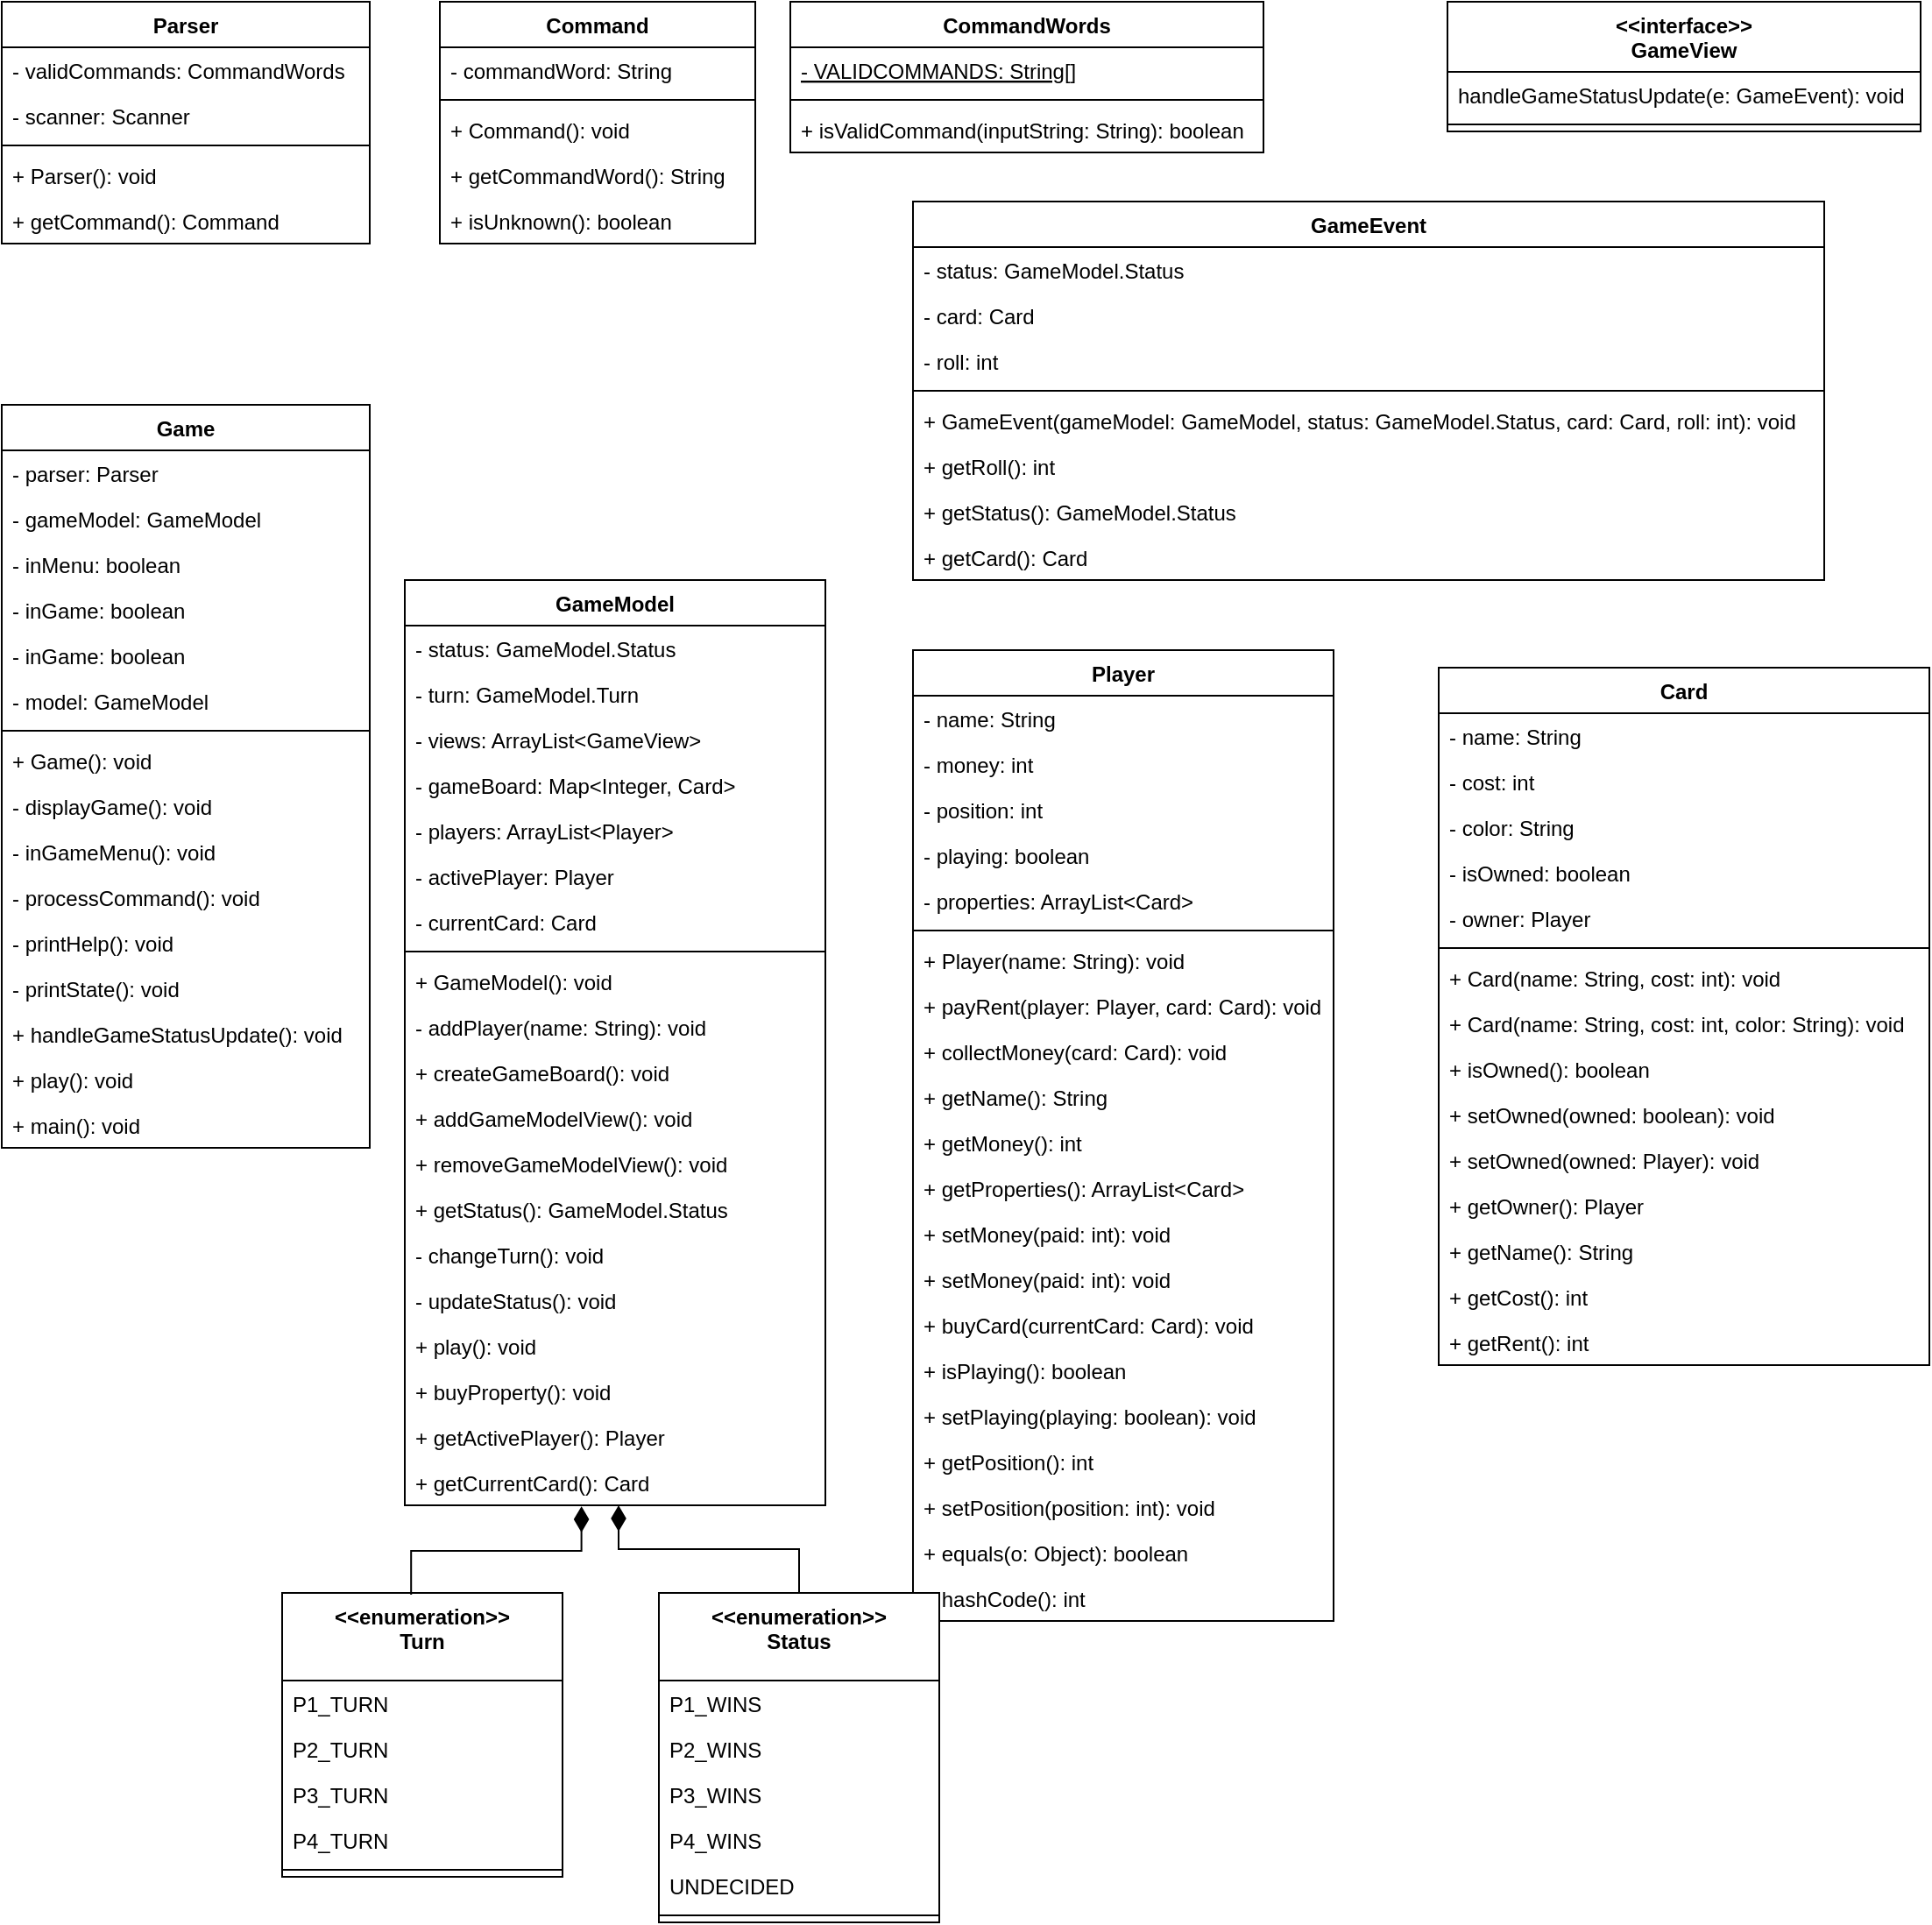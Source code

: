 <mxfile version="15.5.9" type="device"><diagram id="En4SLBmywzHN_7WKzqyG" name="Page-1"><mxGraphModel dx="1447" dy="733" grid="1" gridSize="10" guides="1" tooltips="1" connect="1" arrows="1" fold="1" page="1" pageScale="1" pageWidth="850" pageHeight="1100" math="0" shadow="0"><root><mxCell id="0"/><mxCell id="1" parent="0"/><mxCell id="hy_vPj-adhAZr2jbhqK9-1" value="Game" style="swimlane;fontStyle=1;align=center;verticalAlign=top;childLayout=stackLayout;horizontal=1;startSize=26;horizontalStack=0;resizeParent=1;resizeParentMax=0;resizeLast=0;collapsible=1;marginBottom=0;" vertex="1" parent="1"><mxGeometry x="50" y="260" width="210" height="424" as="geometry"/></mxCell><mxCell id="hy_vPj-adhAZr2jbhqK9-2" value="- parser: Parser&#xA;&#xA;" style="text;strokeColor=none;fillColor=none;align=left;verticalAlign=top;spacingLeft=4;spacingRight=4;overflow=hidden;rotatable=0;points=[[0,0.5],[1,0.5]];portConstraint=eastwest;" vertex="1" parent="hy_vPj-adhAZr2jbhqK9-1"><mxGeometry y="26" width="210" height="26" as="geometry"/></mxCell><mxCell id="hy_vPj-adhAZr2jbhqK9-40" value="- gameModel: GameModel&#xA;&#xA;" style="text;strokeColor=none;fillColor=none;align=left;verticalAlign=top;spacingLeft=4;spacingRight=4;overflow=hidden;rotatable=0;points=[[0,0.5],[1,0.5]];portConstraint=eastwest;" vertex="1" parent="hy_vPj-adhAZr2jbhqK9-1"><mxGeometry y="52" width="210" height="26" as="geometry"/></mxCell><mxCell id="hy_vPj-adhAZr2jbhqK9-41" value="- inMenu: boolean&#xA;&#xA;" style="text;strokeColor=none;fillColor=none;align=left;verticalAlign=top;spacingLeft=4;spacingRight=4;overflow=hidden;rotatable=0;points=[[0,0.5],[1,0.5]];portConstraint=eastwest;" vertex="1" parent="hy_vPj-adhAZr2jbhqK9-1"><mxGeometry y="78" width="210" height="26" as="geometry"/></mxCell><mxCell id="hy_vPj-adhAZr2jbhqK9-42" value="- inGame: boolean&#xA;&#xA;" style="text;strokeColor=none;fillColor=none;align=left;verticalAlign=top;spacingLeft=4;spacingRight=4;overflow=hidden;rotatable=0;points=[[0,0.5],[1,0.5]];portConstraint=eastwest;" vertex="1" parent="hy_vPj-adhAZr2jbhqK9-1"><mxGeometry y="104" width="210" height="26" as="geometry"/></mxCell><mxCell id="hy_vPj-adhAZr2jbhqK9-43" value="- inGame: boolean&#xA;&#xA;" style="text;strokeColor=none;fillColor=none;align=left;verticalAlign=top;spacingLeft=4;spacingRight=4;overflow=hidden;rotatable=0;points=[[0,0.5],[1,0.5]];portConstraint=eastwest;" vertex="1" parent="hy_vPj-adhAZr2jbhqK9-1"><mxGeometry y="130" width="210" height="26" as="geometry"/></mxCell><mxCell id="hy_vPj-adhAZr2jbhqK9-44" value="- model: GameModel&#xA;&#xA;" style="text;strokeColor=none;fillColor=none;align=left;verticalAlign=top;spacingLeft=4;spacingRight=4;overflow=hidden;rotatable=0;points=[[0,0.5],[1,0.5]];portConstraint=eastwest;" vertex="1" parent="hy_vPj-adhAZr2jbhqK9-1"><mxGeometry y="156" width="210" height="26" as="geometry"/></mxCell><mxCell id="hy_vPj-adhAZr2jbhqK9-3" value="" style="line;strokeWidth=1;fillColor=none;align=left;verticalAlign=middle;spacingTop=-1;spacingLeft=3;spacingRight=3;rotatable=0;labelPosition=right;points=[];portConstraint=eastwest;" vertex="1" parent="hy_vPj-adhAZr2jbhqK9-1"><mxGeometry y="182" width="210" height="8" as="geometry"/></mxCell><mxCell id="hy_vPj-adhAZr2jbhqK9-4" value="+ Game(): void" style="text;strokeColor=none;fillColor=none;align=left;verticalAlign=top;spacingLeft=4;spacingRight=4;overflow=hidden;rotatable=0;points=[[0,0.5],[1,0.5]];portConstraint=eastwest;" vertex="1" parent="hy_vPj-adhAZr2jbhqK9-1"><mxGeometry y="190" width="210" height="26" as="geometry"/></mxCell><mxCell id="hy_vPj-adhAZr2jbhqK9-45" value="- displayGame(): void" style="text;strokeColor=none;fillColor=none;align=left;verticalAlign=top;spacingLeft=4;spacingRight=4;overflow=hidden;rotatable=0;points=[[0,0.5],[1,0.5]];portConstraint=eastwest;" vertex="1" parent="hy_vPj-adhAZr2jbhqK9-1"><mxGeometry y="216" width="210" height="26" as="geometry"/></mxCell><mxCell id="hy_vPj-adhAZr2jbhqK9-46" value="- inGameMenu(): void" style="text;strokeColor=none;fillColor=none;align=left;verticalAlign=top;spacingLeft=4;spacingRight=4;overflow=hidden;rotatable=0;points=[[0,0.5],[1,0.5]];portConstraint=eastwest;" vertex="1" parent="hy_vPj-adhAZr2jbhqK9-1"><mxGeometry y="242" width="210" height="26" as="geometry"/></mxCell><mxCell id="hy_vPj-adhAZr2jbhqK9-47" value="- processCommand(): void" style="text;strokeColor=none;fillColor=none;align=left;verticalAlign=top;spacingLeft=4;spacingRight=4;overflow=hidden;rotatable=0;points=[[0,0.5],[1,0.5]];portConstraint=eastwest;" vertex="1" parent="hy_vPj-adhAZr2jbhqK9-1"><mxGeometry y="268" width="210" height="26" as="geometry"/></mxCell><mxCell id="hy_vPj-adhAZr2jbhqK9-48" value="- printHelp(): void" style="text;strokeColor=none;fillColor=none;align=left;verticalAlign=top;spacingLeft=4;spacingRight=4;overflow=hidden;rotatable=0;points=[[0,0.5],[1,0.5]];portConstraint=eastwest;" vertex="1" parent="hy_vPj-adhAZr2jbhqK9-1"><mxGeometry y="294" width="210" height="26" as="geometry"/></mxCell><mxCell id="hy_vPj-adhAZr2jbhqK9-49" value="- printState(): void" style="text;strokeColor=none;fillColor=none;align=left;verticalAlign=top;spacingLeft=4;spacingRight=4;overflow=hidden;rotatable=0;points=[[0,0.5],[1,0.5]];portConstraint=eastwest;" vertex="1" parent="hy_vPj-adhAZr2jbhqK9-1"><mxGeometry y="320" width="210" height="26" as="geometry"/></mxCell><mxCell id="hy_vPj-adhAZr2jbhqK9-50" value="+ handleGameStatusUpdate(): void" style="text;strokeColor=none;fillColor=none;align=left;verticalAlign=top;spacingLeft=4;spacingRight=4;overflow=hidden;rotatable=0;points=[[0,0.5],[1,0.5]];portConstraint=eastwest;" vertex="1" parent="hy_vPj-adhAZr2jbhqK9-1"><mxGeometry y="346" width="210" height="26" as="geometry"/></mxCell><mxCell id="hy_vPj-adhAZr2jbhqK9-51" value="+ play(): void" style="text;strokeColor=none;fillColor=none;align=left;verticalAlign=top;spacingLeft=4;spacingRight=4;overflow=hidden;rotatable=0;points=[[0,0.5],[1,0.5]];portConstraint=eastwest;" vertex="1" parent="hy_vPj-adhAZr2jbhqK9-1"><mxGeometry y="372" width="210" height="26" as="geometry"/></mxCell><mxCell id="hy_vPj-adhAZr2jbhqK9-52" value="+ main(): void" style="text;strokeColor=none;fillColor=none;align=left;verticalAlign=top;spacingLeft=4;spacingRight=4;overflow=hidden;rotatable=0;points=[[0,0.5],[1,0.5]];portConstraint=eastwest;" vertex="1" parent="hy_vPj-adhAZr2jbhqK9-1"><mxGeometry y="398" width="210" height="26" as="geometry"/></mxCell><mxCell id="hy_vPj-adhAZr2jbhqK9-5" value="GameEvent" style="swimlane;fontStyle=1;align=center;verticalAlign=top;childLayout=stackLayout;horizontal=1;startSize=26;horizontalStack=0;resizeParent=1;resizeParentMax=0;resizeLast=0;collapsible=1;marginBottom=0;" vertex="1" parent="1"><mxGeometry x="570" y="144" width="520" height="216" as="geometry"/></mxCell><mxCell id="hy_vPj-adhAZr2jbhqK9-6" value="- status: GameModel.Status" style="text;strokeColor=none;fillColor=none;align=left;verticalAlign=top;spacingLeft=4;spacingRight=4;overflow=hidden;rotatable=0;points=[[0,0.5],[1,0.5]];portConstraint=eastwest;" vertex="1" parent="hy_vPj-adhAZr2jbhqK9-5"><mxGeometry y="26" width="520" height="26" as="geometry"/></mxCell><mxCell id="hy_vPj-adhAZr2jbhqK9-90" value="- card: Card" style="text;strokeColor=none;fillColor=none;align=left;verticalAlign=top;spacingLeft=4;spacingRight=4;overflow=hidden;rotatable=0;points=[[0,0.5],[1,0.5]];portConstraint=eastwest;" vertex="1" parent="hy_vPj-adhAZr2jbhqK9-5"><mxGeometry y="52" width="520" height="26" as="geometry"/></mxCell><mxCell id="hy_vPj-adhAZr2jbhqK9-91" value="- roll: int" style="text;strokeColor=none;fillColor=none;align=left;verticalAlign=top;spacingLeft=4;spacingRight=4;overflow=hidden;rotatable=0;points=[[0,0.5],[1,0.5]];portConstraint=eastwest;" vertex="1" parent="hy_vPj-adhAZr2jbhqK9-5"><mxGeometry y="78" width="520" height="26" as="geometry"/></mxCell><mxCell id="hy_vPj-adhAZr2jbhqK9-7" value="" style="line;strokeWidth=1;fillColor=none;align=left;verticalAlign=middle;spacingTop=-1;spacingLeft=3;spacingRight=3;rotatable=0;labelPosition=right;points=[];portConstraint=eastwest;" vertex="1" parent="hy_vPj-adhAZr2jbhqK9-5"><mxGeometry y="104" width="520" height="8" as="geometry"/></mxCell><mxCell id="hy_vPj-adhAZr2jbhqK9-8" value="+ GameEvent(gameModel: GameModel, status: GameModel.Status, card: Card, roll: int): void" style="text;strokeColor=none;fillColor=none;align=left;verticalAlign=top;spacingLeft=4;spacingRight=4;overflow=hidden;rotatable=0;points=[[0,0.5],[1,0.5]];portConstraint=eastwest;" vertex="1" parent="hy_vPj-adhAZr2jbhqK9-5"><mxGeometry y="112" width="520" height="26" as="geometry"/></mxCell><mxCell id="hy_vPj-adhAZr2jbhqK9-92" value="+ getRoll(): int" style="text;strokeColor=none;fillColor=none;align=left;verticalAlign=top;spacingLeft=4;spacingRight=4;overflow=hidden;rotatable=0;points=[[0,0.5],[1,0.5]];portConstraint=eastwest;" vertex="1" parent="hy_vPj-adhAZr2jbhqK9-5"><mxGeometry y="138" width="520" height="26" as="geometry"/></mxCell><mxCell id="hy_vPj-adhAZr2jbhqK9-93" value="+ getStatus(): GameModel.Status" style="text;strokeColor=none;fillColor=none;align=left;verticalAlign=top;spacingLeft=4;spacingRight=4;overflow=hidden;rotatable=0;points=[[0,0.5],[1,0.5]];portConstraint=eastwest;" vertex="1" parent="hy_vPj-adhAZr2jbhqK9-5"><mxGeometry y="164" width="520" height="26" as="geometry"/></mxCell><mxCell id="hy_vPj-adhAZr2jbhqK9-94" value="+ getCard(): Card" style="text;strokeColor=none;fillColor=none;align=left;verticalAlign=top;spacingLeft=4;spacingRight=4;overflow=hidden;rotatable=0;points=[[0,0.5],[1,0.5]];portConstraint=eastwest;" vertex="1" parent="hy_vPj-adhAZr2jbhqK9-5"><mxGeometry y="190" width="520" height="26" as="geometry"/></mxCell><mxCell id="hy_vPj-adhAZr2jbhqK9-11" value="Parser" style="swimlane;fontStyle=1;align=center;verticalAlign=top;childLayout=stackLayout;horizontal=1;startSize=26;horizontalStack=0;resizeParent=1;resizeParentMax=0;resizeLast=0;collapsible=1;marginBottom=0;" vertex="1" parent="1"><mxGeometry x="50" y="30" width="210" height="138" as="geometry"/></mxCell><mxCell id="hy_vPj-adhAZr2jbhqK9-12" value="- validCommands: CommandWords" style="text;strokeColor=none;fillColor=none;align=left;verticalAlign=top;spacingLeft=4;spacingRight=4;overflow=hidden;rotatable=0;points=[[0,0.5],[1,0.5]];portConstraint=eastwest;" vertex="1" parent="hy_vPj-adhAZr2jbhqK9-11"><mxGeometry y="26" width="210" height="26" as="geometry"/></mxCell><mxCell id="hy_vPj-adhAZr2jbhqK9-146" value="- scanner: Scanner" style="text;strokeColor=none;fillColor=none;align=left;verticalAlign=top;spacingLeft=4;spacingRight=4;overflow=hidden;rotatable=0;points=[[0,0.5],[1,0.5]];portConstraint=eastwest;" vertex="1" parent="hy_vPj-adhAZr2jbhqK9-11"><mxGeometry y="52" width="210" height="26" as="geometry"/></mxCell><mxCell id="hy_vPj-adhAZr2jbhqK9-13" value="" style="line;strokeWidth=1;fillColor=none;align=left;verticalAlign=middle;spacingTop=-1;spacingLeft=3;spacingRight=3;rotatable=0;labelPosition=right;points=[];portConstraint=eastwest;" vertex="1" parent="hy_vPj-adhAZr2jbhqK9-11"><mxGeometry y="78" width="210" height="8" as="geometry"/></mxCell><mxCell id="hy_vPj-adhAZr2jbhqK9-14" value="+ Parser(): void" style="text;strokeColor=none;fillColor=none;align=left;verticalAlign=top;spacingLeft=4;spacingRight=4;overflow=hidden;rotatable=0;points=[[0,0.5],[1,0.5]];portConstraint=eastwest;" vertex="1" parent="hy_vPj-adhAZr2jbhqK9-11"><mxGeometry y="86" width="210" height="26" as="geometry"/></mxCell><mxCell id="hy_vPj-adhAZr2jbhqK9-148" value="+ getCommand(): Command" style="text;strokeColor=none;fillColor=none;align=left;verticalAlign=top;spacingLeft=4;spacingRight=4;overflow=hidden;rotatable=0;points=[[0,0.5],[1,0.5]];portConstraint=eastwest;" vertex="1" parent="hy_vPj-adhAZr2jbhqK9-11"><mxGeometry y="112" width="210" height="26" as="geometry"/></mxCell><mxCell id="hy_vPj-adhAZr2jbhqK9-15" value="Player" style="swimlane;fontStyle=1;align=center;verticalAlign=top;childLayout=stackLayout;horizontal=1;startSize=26;horizontalStack=0;resizeParent=1;resizeParentMax=0;resizeLast=0;collapsible=1;marginBottom=0;" vertex="1" parent="1"><mxGeometry x="570" y="400" width="240" height="554" as="geometry"/></mxCell><mxCell id="hy_vPj-adhAZr2jbhqK9-16" value="- name: String" style="text;strokeColor=none;fillColor=none;align=left;verticalAlign=top;spacingLeft=4;spacingRight=4;overflow=hidden;rotatable=0;points=[[0,0.5],[1,0.5]];portConstraint=eastwest;" vertex="1" parent="hy_vPj-adhAZr2jbhqK9-15"><mxGeometry y="26" width="240" height="26" as="geometry"/></mxCell><mxCell id="hy_vPj-adhAZr2jbhqK9-123" value="- money: int" style="text;strokeColor=none;fillColor=none;align=left;verticalAlign=top;spacingLeft=4;spacingRight=4;overflow=hidden;rotatable=0;points=[[0,0.5],[1,0.5]];portConstraint=eastwest;" vertex="1" parent="hy_vPj-adhAZr2jbhqK9-15"><mxGeometry y="52" width="240" height="26" as="geometry"/></mxCell><mxCell id="hy_vPj-adhAZr2jbhqK9-124" value="- position: int" style="text;strokeColor=none;fillColor=none;align=left;verticalAlign=top;spacingLeft=4;spacingRight=4;overflow=hidden;rotatable=0;points=[[0,0.5],[1,0.5]];portConstraint=eastwest;" vertex="1" parent="hy_vPj-adhAZr2jbhqK9-15"><mxGeometry y="78" width="240" height="26" as="geometry"/></mxCell><mxCell id="hy_vPj-adhAZr2jbhqK9-125" value="- playing: boolean" style="text;strokeColor=none;fillColor=none;align=left;verticalAlign=top;spacingLeft=4;spacingRight=4;overflow=hidden;rotatable=0;points=[[0,0.5],[1,0.5]];portConstraint=eastwest;" vertex="1" parent="hy_vPj-adhAZr2jbhqK9-15"><mxGeometry y="104" width="240" height="26" as="geometry"/></mxCell><mxCell id="hy_vPj-adhAZr2jbhqK9-126" value="- properties: ArrayList&lt;Card&gt;" style="text;strokeColor=none;fillColor=none;align=left;verticalAlign=top;spacingLeft=4;spacingRight=4;overflow=hidden;rotatable=0;points=[[0,0.5],[1,0.5]];portConstraint=eastwest;" vertex="1" parent="hy_vPj-adhAZr2jbhqK9-15"><mxGeometry y="130" width="240" height="26" as="geometry"/></mxCell><mxCell id="hy_vPj-adhAZr2jbhqK9-17" value="" style="line;strokeWidth=1;fillColor=none;align=left;verticalAlign=middle;spacingTop=-1;spacingLeft=3;spacingRight=3;rotatable=0;labelPosition=right;points=[];portConstraint=eastwest;" vertex="1" parent="hy_vPj-adhAZr2jbhqK9-15"><mxGeometry y="156" width="240" height="8" as="geometry"/></mxCell><mxCell id="hy_vPj-adhAZr2jbhqK9-18" value="+ Player(name: String): void" style="text;strokeColor=none;fillColor=none;align=left;verticalAlign=top;spacingLeft=4;spacingRight=4;overflow=hidden;rotatable=0;points=[[0,0.5],[1,0.5]];portConstraint=eastwest;" vertex="1" parent="hy_vPj-adhAZr2jbhqK9-15"><mxGeometry y="164" width="240" height="26" as="geometry"/></mxCell><mxCell id="hy_vPj-adhAZr2jbhqK9-127" value="+ payRent(player: Player, card: Card): void" style="text;strokeColor=none;fillColor=none;align=left;verticalAlign=top;spacingLeft=4;spacingRight=4;overflow=hidden;rotatable=0;points=[[0,0.5],[1,0.5]];portConstraint=eastwest;" vertex="1" parent="hy_vPj-adhAZr2jbhqK9-15"><mxGeometry y="190" width="240" height="26" as="geometry"/></mxCell><mxCell id="hy_vPj-adhAZr2jbhqK9-128" value="+ collectMoney(card: Card): void" style="text;strokeColor=none;fillColor=none;align=left;verticalAlign=top;spacingLeft=4;spacingRight=4;overflow=hidden;rotatable=0;points=[[0,0.5],[1,0.5]];portConstraint=eastwest;" vertex="1" parent="hy_vPj-adhAZr2jbhqK9-15"><mxGeometry y="216" width="240" height="26" as="geometry"/></mxCell><mxCell id="hy_vPj-adhAZr2jbhqK9-129" value="+ getName(): String" style="text;strokeColor=none;fillColor=none;align=left;verticalAlign=top;spacingLeft=4;spacingRight=4;overflow=hidden;rotatable=0;points=[[0,0.5],[1,0.5]];portConstraint=eastwest;" vertex="1" parent="hy_vPj-adhAZr2jbhqK9-15"><mxGeometry y="242" width="240" height="26" as="geometry"/></mxCell><mxCell id="hy_vPj-adhAZr2jbhqK9-130" value="+ getMoney(): int" style="text;strokeColor=none;fillColor=none;align=left;verticalAlign=top;spacingLeft=4;spacingRight=4;overflow=hidden;rotatable=0;points=[[0,0.5],[1,0.5]];portConstraint=eastwest;" vertex="1" parent="hy_vPj-adhAZr2jbhqK9-15"><mxGeometry y="268" width="240" height="26" as="geometry"/></mxCell><mxCell id="hy_vPj-adhAZr2jbhqK9-131" value="+ getProperties(): ArrayList&lt;Card&gt;" style="text;strokeColor=none;fillColor=none;align=left;verticalAlign=top;spacingLeft=4;spacingRight=4;overflow=hidden;rotatable=0;points=[[0,0.5],[1,0.5]];portConstraint=eastwest;" vertex="1" parent="hy_vPj-adhAZr2jbhqK9-15"><mxGeometry y="294" width="240" height="26" as="geometry"/></mxCell><mxCell id="hy_vPj-adhAZr2jbhqK9-132" value="+ setMoney(paid: int): void" style="text;strokeColor=none;fillColor=none;align=left;verticalAlign=top;spacingLeft=4;spacingRight=4;overflow=hidden;rotatable=0;points=[[0,0.5],[1,0.5]];portConstraint=eastwest;" vertex="1" parent="hy_vPj-adhAZr2jbhqK9-15"><mxGeometry y="320" width="240" height="26" as="geometry"/></mxCell><mxCell id="hy_vPj-adhAZr2jbhqK9-133" value="+ setMoney(paid: int): void" style="text;strokeColor=none;fillColor=none;align=left;verticalAlign=top;spacingLeft=4;spacingRight=4;overflow=hidden;rotatable=0;points=[[0,0.5],[1,0.5]];portConstraint=eastwest;" vertex="1" parent="hy_vPj-adhAZr2jbhqK9-15"><mxGeometry y="346" width="240" height="26" as="geometry"/></mxCell><mxCell id="hy_vPj-adhAZr2jbhqK9-134" value="+ buyCard(currentCard: Card): void" style="text;strokeColor=none;fillColor=none;align=left;verticalAlign=top;spacingLeft=4;spacingRight=4;overflow=hidden;rotatable=0;points=[[0,0.5],[1,0.5]];portConstraint=eastwest;" vertex="1" parent="hy_vPj-adhAZr2jbhqK9-15"><mxGeometry y="372" width="240" height="26" as="geometry"/></mxCell><mxCell id="hy_vPj-adhAZr2jbhqK9-135" value="+ isPlaying(): boolean" style="text;strokeColor=none;fillColor=none;align=left;verticalAlign=top;spacingLeft=4;spacingRight=4;overflow=hidden;rotatable=0;points=[[0,0.5],[1,0.5]];portConstraint=eastwest;" vertex="1" parent="hy_vPj-adhAZr2jbhqK9-15"><mxGeometry y="398" width="240" height="26" as="geometry"/></mxCell><mxCell id="hy_vPj-adhAZr2jbhqK9-136" value="+ setPlaying(playing: boolean): void" style="text;strokeColor=none;fillColor=none;align=left;verticalAlign=top;spacingLeft=4;spacingRight=4;overflow=hidden;rotatable=0;points=[[0,0.5],[1,0.5]];portConstraint=eastwest;" vertex="1" parent="hy_vPj-adhAZr2jbhqK9-15"><mxGeometry y="424" width="240" height="26" as="geometry"/></mxCell><mxCell id="hy_vPj-adhAZr2jbhqK9-137" value="+ getPosition(): int" style="text;strokeColor=none;fillColor=none;align=left;verticalAlign=top;spacingLeft=4;spacingRight=4;overflow=hidden;rotatable=0;points=[[0,0.5],[1,0.5]];portConstraint=eastwest;" vertex="1" parent="hy_vPj-adhAZr2jbhqK9-15"><mxGeometry y="450" width="240" height="26" as="geometry"/></mxCell><mxCell id="hy_vPj-adhAZr2jbhqK9-138" value="+ setPosition(position: int): void" style="text;strokeColor=none;fillColor=none;align=left;verticalAlign=top;spacingLeft=4;spacingRight=4;overflow=hidden;rotatable=0;points=[[0,0.5],[1,0.5]];portConstraint=eastwest;" vertex="1" parent="hy_vPj-adhAZr2jbhqK9-15"><mxGeometry y="476" width="240" height="26" as="geometry"/></mxCell><mxCell id="hy_vPj-adhAZr2jbhqK9-139" value="+ equals(o: Object): boolean" style="text;strokeColor=none;fillColor=none;align=left;verticalAlign=top;spacingLeft=4;spacingRight=4;overflow=hidden;rotatable=0;points=[[0,0.5],[1,0.5]];portConstraint=eastwest;" vertex="1" parent="hy_vPj-adhAZr2jbhqK9-15"><mxGeometry y="502" width="240" height="26" as="geometry"/></mxCell><mxCell id="hy_vPj-adhAZr2jbhqK9-140" value="+ hashCode(): int" style="text;strokeColor=none;fillColor=none;align=left;verticalAlign=top;spacingLeft=4;spacingRight=4;overflow=hidden;rotatable=0;points=[[0,0.5],[1,0.5]];portConstraint=eastwest;" vertex="1" parent="hy_vPj-adhAZr2jbhqK9-15"><mxGeometry y="528" width="240" height="26" as="geometry"/></mxCell><mxCell id="hy_vPj-adhAZr2jbhqK9-19" value="Command" style="swimlane;fontStyle=1;align=center;verticalAlign=top;childLayout=stackLayout;horizontal=1;startSize=26;horizontalStack=0;resizeParent=1;resizeParentMax=0;resizeLast=0;collapsible=1;marginBottom=0;" vertex="1" parent="1"><mxGeometry x="300" y="30" width="180" height="138" as="geometry"/></mxCell><mxCell id="hy_vPj-adhAZr2jbhqK9-20" value="- commandWord: String" style="text;strokeColor=none;fillColor=none;align=left;verticalAlign=top;spacingLeft=4;spacingRight=4;overflow=hidden;rotatable=0;points=[[0,0.5],[1,0.5]];portConstraint=eastwest;" vertex="1" parent="hy_vPj-adhAZr2jbhqK9-19"><mxGeometry y="26" width="180" height="26" as="geometry"/></mxCell><mxCell id="hy_vPj-adhAZr2jbhqK9-21" value="" style="line;strokeWidth=1;fillColor=none;align=left;verticalAlign=middle;spacingTop=-1;spacingLeft=3;spacingRight=3;rotatable=0;labelPosition=right;points=[];portConstraint=eastwest;" vertex="1" parent="hy_vPj-adhAZr2jbhqK9-19"><mxGeometry y="52" width="180" height="8" as="geometry"/></mxCell><mxCell id="hy_vPj-adhAZr2jbhqK9-22" value="+ Command(): void" style="text;strokeColor=none;fillColor=none;align=left;verticalAlign=top;spacingLeft=4;spacingRight=4;overflow=hidden;rotatable=0;points=[[0,0.5],[1,0.5]];portConstraint=eastwest;" vertex="1" parent="hy_vPj-adhAZr2jbhqK9-19"><mxGeometry y="60" width="180" height="26" as="geometry"/></mxCell><mxCell id="hy_vPj-adhAZr2jbhqK9-149" value="+ getCommandWord(): String" style="text;strokeColor=none;fillColor=none;align=left;verticalAlign=top;spacingLeft=4;spacingRight=4;overflow=hidden;rotatable=0;points=[[0,0.5],[1,0.5]];portConstraint=eastwest;" vertex="1" parent="hy_vPj-adhAZr2jbhqK9-19"><mxGeometry y="86" width="180" height="26" as="geometry"/></mxCell><mxCell id="hy_vPj-adhAZr2jbhqK9-150" value="+ isUnknown(): boolean" style="text;strokeColor=none;fillColor=none;align=left;verticalAlign=top;spacingLeft=4;spacingRight=4;overflow=hidden;rotatable=0;points=[[0,0.5],[1,0.5]];portConstraint=eastwest;" vertex="1" parent="hy_vPj-adhAZr2jbhqK9-19"><mxGeometry y="112" width="180" height="26" as="geometry"/></mxCell><mxCell id="hy_vPj-adhAZr2jbhqK9-23" value="GameModel" style="swimlane;fontStyle=1;align=center;verticalAlign=top;childLayout=stackLayout;horizontal=1;startSize=26;horizontalStack=0;resizeParent=1;resizeParentMax=0;resizeLast=0;collapsible=1;marginBottom=0;" vertex="1" parent="1"><mxGeometry x="280" y="360" width="240" height="528" as="geometry"/></mxCell><mxCell id="hy_vPj-adhAZr2jbhqK9-24" value="- status: GameModel.Status" style="text;strokeColor=none;fillColor=none;align=left;verticalAlign=top;spacingLeft=4;spacingRight=4;overflow=hidden;rotatable=0;points=[[0,0.5],[1,0.5]];portConstraint=eastwest;" vertex="1" parent="hy_vPj-adhAZr2jbhqK9-23"><mxGeometry y="26" width="240" height="26" as="geometry"/></mxCell><mxCell id="hy_vPj-adhAZr2jbhqK9-53" value="- turn: GameModel.Turn" style="text;strokeColor=none;fillColor=none;align=left;verticalAlign=top;spacingLeft=4;spacingRight=4;overflow=hidden;rotatable=0;points=[[0,0.5],[1,0.5]];portConstraint=eastwest;" vertex="1" parent="hy_vPj-adhAZr2jbhqK9-23"><mxGeometry y="52" width="240" height="26" as="geometry"/></mxCell><mxCell id="hy_vPj-adhAZr2jbhqK9-54" value="- views: ArrayList&lt;GameView&gt;" style="text;strokeColor=none;fillColor=none;align=left;verticalAlign=top;spacingLeft=4;spacingRight=4;overflow=hidden;rotatable=0;points=[[0,0.5],[1,0.5]];portConstraint=eastwest;" vertex="1" parent="hy_vPj-adhAZr2jbhqK9-23"><mxGeometry y="78" width="240" height="26" as="geometry"/></mxCell><mxCell id="hy_vPj-adhAZr2jbhqK9-55" value="- gameBoard: Map&lt;Integer, Card&gt;" style="text;strokeColor=none;fillColor=none;align=left;verticalAlign=top;spacingLeft=4;spacingRight=4;overflow=hidden;rotatable=0;points=[[0,0.5],[1,0.5]];portConstraint=eastwest;" vertex="1" parent="hy_vPj-adhAZr2jbhqK9-23"><mxGeometry y="104" width="240" height="26" as="geometry"/></mxCell><mxCell id="hy_vPj-adhAZr2jbhqK9-56" value="- players: ArrayList&lt;Player&gt;" style="text;strokeColor=none;fillColor=none;align=left;verticalAlign=top;spacingLeft=4;spacingRight=4;overflow=hidden;rotatable=0;points=[[0,0.5],[1,0.5]];portConstraint=eastwest;" vertex="1" parent="hy_vPj-adhAZr2jbhqK9-23"><mxGeometry y="130" width="240" height="26" as="geometry"/></mxCell><mxCell id="hy_vPj-adhAZr2jbhqK9-57" value="- activePlayer: Player" style="text;strokeColor=none;fillColor=none;align=left;verticalAlign=top;spacingLeft=4;spacingRight=4;overflow=hidden;rotatable=0;points=[[0,0.5],[1,0.5]];portConstraint=eastwest;" vertex="1" parent="hy_vPj-adhAZr2jbhqK9-23"><mxGeometry y="156" width="240" height="26" as="geometry"/></mxCell><mxCell id="hy_vPj-adhAZr2jbhqK9-58" value="- currentCard: Card" style="text;strokeColor=none;fillColor=none;align=left;verticalAlign=top;spacingLeft=4;spacingRight=4;overflow=hidden;rotatable=0;points=[[0,0.5],[1,0.5]];portConstraint=eastwest;" vertex="1" parent="hy_vPj-adhAZr2jbhqK9-23"><mxGeometry y="182" width="240" height="26" as="geometry"/></mxCell><mxCell id="hy_vPj-adhAZr2jbhqK9-25" value="" style="line;strokeWidth=1;fillColor=none;align=left;verticalAlign=middle;spacingTop=-1;spacingLeft=3;spacingRight=3;rotatable=0;labelPosition=right;points=[];portConstraint=eastwest;" vertex="1" parent="hy_vPj-adhAZr2jbhqK9-23"><mxGeometry y="208" width="240" height="8" as="geometry"/></mxCell><mxCell id="hy_vPj-adhAZr2jbhqK9-26" value="+ GameModel(): void" style="text;strokeColor=none;fillColor=none;align=left;verticalAlign=top;spacingLeft=4;spacingRight=4;overflow=hidden;rotatable=0;points=[[0,0.5],[1,0.5]];portConstraint=eastwest;" vertex="1" parent="hy_vPj-adhAZr2jbhqK9-23"><mxGeometry y="216" width="240" height="26" as="geometry"/></mxCell><mxCell id="hy_vPj-adhAZr2jbhqK9-60" value="- addPlayer(name: String): void" style="text;strokeColor=none;fillColor=none;align=left;verticalAlign=top;spacingLeft=4;spacingRight=4;overflow=hidden;rotatable=0;points=[[0,0.5],[1,0.5]];portConstraint=eastwest;" vertex="1" parent="hy_vPj-adhAZr2jbhqK9-23"><mxGeometry y="242" width="240" height="26" as="geometry"/></mxCell><mxCell id="hy_vPj-adhAZr2jbhqK9-61" value="+ createGameBoard(): void" style="text;strokeColor=none;fillColor=none;align=left;verticalAlign=top;spacingLeft=4;spacingRight=4;overflow=hidden;rotatable=0;points=[[0,0.5],[1,0.5]];portConstraint=eastwest;" vertex="1" parent="hy_vPj-adhAZr2jbhqK9-23"><mxGeometry y="268" width="240" height="26" as="geometry"/></mxCell><mxCell id="hy_vPj-adhAZr2jbhqK9-62" value="+ addGameModelView(): void" style="text;strokeColor=none;fillColor=none;align=left;verticalAlign=top;spacingLeft=4;spacingRight=4;overflow=hidden;rotatable=0;points=[[0,0.5],[1,0.5]];portConstraint=eastwest;" vertex="1" parent="hy_vPj-adhAZr2jbhqK9-23"><mxGeometry y="294" width="240" height="26" as="geometry"/></mxCell><mxCell id="hy_vPj-adhAZr2jbhqK9-63" value="+ removeGameModelView(): void" style="text;strokeColor=none;fillColor=none;align=left;verticalAlign=top;spacingLeft=4;spacingRight=4;overflow=hidden;rotatable=0;points=[[0,0.5],[1,0.5]];portConstraint=eastwest;" vertex="1" parent="hy_vPj-adhAZr2jbhqK9-23"><mxGeometry y="320" width="240" height="26" as="geometry"/></mxCell><mxCell id="hy_vPj-adhAZr2jbhqK9-64" value="+ getStatus(): GameModel.Status" style="text;strokeColor=none;fillColor=none;align=left;verticalAlign=top;spacingLeft=4;spacingRight=4;overflow=hidden;rotatable=0;points=[[0,0.5],[1,0.5]];portConstraint=eastwest;" vertex="1" parent="hy_vPj-adhAZr2jbhqK9-23"><mxGeometry y="346" width="240" height="26" as="geometry"/></mxCell><mxCell id="hy_vPj-adhAZr2jbhqK9-65" value="- changeTurn(): void" style="text;strokeColor=none;fillColor=none;align=left;verticalAlign=top;spacingLeft=4;spacingRight=4;overflow=hidden;rotatable=0;points=[[0,0.5],[1,0.5]];portConstraint=eastwest;" vertex="1" parent="hy_vPj-adhAZr2jbhqK9-23"><mxGeometry y="372" width="240" height="26" as="geometry"/></mxCell><mxCell id="hy_vPj-adhAZr2jbhqK9-66" value="- updateStatus(): void" style="text;strokeColor=none;fillColor=none;align=left;verticalAlign=top;spacingLeft=4;spacingRight=4;overflow=hidden;rotatable=0;points=[[0,0.5],[1,0.5]];portConstraint=eastwest;" vertex="1" parent="hy_vPj-adhAZr2jbhqK9-23"><mxGeometry y="398" width="240" height="26" as="geometry"/></mxCell><mxCell id="hy_vPj-adhAZr2jbhqK9-67" value="+ play(): void" style="text;strokeColor=none;fillColor=none;align=left;verticalAlign=top;spacingLeft=4;spacingRight=4;overflow=hidden;rotatable=0;points=[[0,0.5],[1,0.5]];portConstraint=eastwest;" vertex="1" parent="hy_vPj-adhAZr2jbhqK9-23"><mxGeometry y="424" width="240" height="26" as="geometry"/></mxCell><mxCell id="hy_vPj-adhAZr2jbhqK9-68" value="+ buyProperty(): void" style="text;strokeColor=none;fillColor=none;align=left;verticalAlign=top;spacingLeft=4;spacingRight=4;overflow=hidden;rotatable=0;points=[[0,0.5],[1,0.5]];portConstraint=eastwest;" vertex="1" parent="hy_vPj-adhAZr2jbhqK9-23"><mxGeometry y="450" width="240" height="26" as="geometry"/></mxCell><mxCell id="hy_vPj-adhAZr2jbhqK9-69" value="+ getActivePlayer(): Player" style="text;strokeColor=none;fillColor=none;align=left;verticalAlign=top;spacingLeft=4;spacingRight=4;overflow=hidden;rotatable=0;points=[[0,0.5],[1,0.5]];portConstraint=eastwest;" vertex="1" parent="hy_vPj-adhAZr2jbhqK9-23"><mxGeometry y="476" width="240" height="26" as="geometry"/></mxCell><mxCell id="hy_vPj-adhAZr2jbhqK9-70" value="+ getCurrentCard(): Card" style="text;strokeColor=none;fillColor=none;align=left;verticalAlign=top;spacingLeft=4;spacingRight=4;overflow=hidden;rotatable=0;points=[[0,0.5],[1,0.5]];portConstraint=eastwest;" vertex="1" parent="hy_vPj-adhAZr2jbhqK9-23"><mxGeometry y="502" width="240" height="26" as="geometry"/></mxCell><mxCell id="hy_vPj-adhAZr2jbhqK9-27" value="Card" style="swimlane;fontStyle=1;align=center;verticalAlign=top;childLayout=stackLayout;horizontal=1;startSize=26;horizontalStack=0;resizeParent=1;resizeParentMax=0;resizeLast=0;collapsible=1;marginBottom=0;" vertex="1" parent="1"><mxGeometry x="870" y="410" width="280" height="398" as="geometry"/></mxCell><mxCell id="hy_vPj-adhAZr2jbhqK9-28" value="- name: String" style="text;strokeColor=none;fillColor=none;align=left;verticalAlign=top;spacingLeft=4;spacingRight=4;overflow=hidden;rotatable=0;points=[[0,0.5],[1,0.5]];portConstraint=eastwest;" vertex="1" parent="hy_vPj-adhAZr2jbhqK9-27"><mxGeometry y="26" width="280" height="26" as="geometry"/></mxCell><mxCell id="hy_vPj-adhAZr2jbhqK9-95" value="- cost: int" style="text;strokeColor=none;fillColor=none;align=left;verticalAlign=top;spacingLeft=4;spacingRight=4;overflow=hidden;rotatable=0;points=[[0,0.5],[1,0.5]];portConstraint=eastwest;" vertex="1" parent="hy_vPj-adhAZr2jbhqK9-27"><mxGeometry y="52" width="280" height="26" as="geometry"/></mxCell><mxCell id="hy_vPj-adhAZr2jbhqK9-96" value="- color: String" style="text;strokeColor=none;fillColor=none;align=left;verticalAlign=top;spacingLeft=4;spacingRight=4;overflow=hidden;rotatable=0;points=[[0,0.5],[1,0.5]];portConstraint=eastwest;" vertex="1" parent="hy_vPj-adhAZr2jbhqK9-27"><mxGeometry y="78" width="280" height="26" as="geometry"/></mxCell><mxCell id="hy_vPj-adhAZr2jbhqK9-97" value="- isOwned: boolean" style="text;strokeColor=none;fillColor=none;align=left;verticalAlign=top;spacingLeft=4;spacingRight=4;overflow=hidden;rotatable=0;points=[[0,0.5],[1,0.5]];portConstraint=eastwest;" vertex="1" parent="hy_vPj-adhAZr2jbhqK9-27"><mxGeometry y="104" width="280" height="26" as="geometry"/></mxCell><mxCell id="hy_vPj-adhAZr2jbhqK9-98" value="- owner: Player" style="text;strokeColor=none;fillColor=none;align=left;verticalAlign=top;spacingLeft=4;spacingRight=4;overflow=hidden;rotatable=0;points=[[0,0.5],[1,0.5]];portConstraint=eastwest;" vertex="1" parent="hy_vPj-adhAZr2jbhqK9-27"><mxGeometry y="130" width="280" height="26" as="geometry"/></mxCell><mxCell id="hy_vPj-adhAZr2jbhqK9-29" value="" style="line;strokeWidth=1;fillColor=none;align=left;verticalAlign=middle;spacingTop=-1;spacingLeft=3;spacingRight=3;rotatable=0;labelPosition=right;points=[];portConstraint=eastwest;" vertex="1" parent="hy_vPj-adhAZr2jbhqK9-27"><mxGeometry y="156" width="280" height="8" as="geometry"/></mxCell><mxCell id="hy_vPj-adhAZr2jbhqK9-30" value="+ Card(name: String, cost: int): void" style="text;strokeColor=none;fillColor=none;align=left;verticalAlign=top;spacingLeft=4;spacingRight=4;overflow=hidden;rotatable=0;points=[[0,0.5],[1,0.5]];portConstraint=eastwest;" vertex="1" parent="hy_vPj-adhAZr2jbhqK9-27"><mxGeometry y="164" width="280" height="26" as="geometry"/></mxCell><mxCell id="hy_vPj-adhAZr2jbhqK9-99" value="+ Card(name: String, cost: int, color: String): void" style="text;strokeColor=none;fillColor=none;align=left;verticalAlign=top;spacingLeft=4;spacingRight=4;overflow=hidden;rotatable=0;points=[[0,0.5],[1,0.5]];portConstraint=eastwest;" vertex="1" parent="hy_vPj-adhAZr2jbhqK9-27"><mxGeometry y="190" width="280" height="26" as="geometry"/></mxCell><mxCell id="hy_vPj-adhAZr2jbhqK9-100" value="+ isOwned(): boolean" style="text;strokeColor=none;fillColor=none;align=left;verticalAlign=top;spacingLeft=4;spacingRight=4;overflow=hidden;rotatable=0;points=[[0,0.5],[1,0.5]];portConstraint=eastwest;" vertex="1" parent="hy_vPj-adhAZr2jbhqK9-27"><mxGeometry y="216" width="280" height="26" as="geometry"/></mxCell><mxCell id="hy_vPj-adhAZr2jbhqK9-101" value="+ setOwned(owned: boolean): void" style="text;strokeColor=none;fillColor=none;align=left;verticalAlign=top;spacingLeft=4;spacingRight=4;overflow=hidden;rotatable=0;points=[[0,0.5],[1,0.5]];portConstraint=eastwest;" vertex="1" parent="hy_vPj-adhAZr2jbhqK9-27"><mxGeometry y="242" width="280" height="26" as="geometry"/></mxCell><mxCell id="hy_vPj-adhAZr2jbhqK9-102" value="+ setOwned(owned: Player): void" style="text;strokeColor=none;fillColor=none;align=left;verticalAlign=top;spacingLeft=4;spacingRight=4;overflow=hidden;rotatable=0;points=[[0,0.5],[1,0.5]];portConstraint=eastwest;" vertex="1" parent="hy_vPj-adhAZr2jbhqK9-27"><mxGeometry y="268" width="280" height="26" as="geometry"/></mxCell><mxCell id="hy_vPj-adhAZr2jbhqK9-103" value="+ getOwner(): Player" style="text;strokeColor=none;fillColor=none;align=left;verticalAlign=top;spacingLeft=4;spacingRight=4;overflow=hidden;rotatable=0;points=[[0,0.5],[1,0.5]];portConstraint=eastwest;" vertex="1" parent="hy_vPj-adhAZr2jbhqK9-27"><mxGeometry y="294" width="280" height="26" as="geometry"/></mxCell><mxCell id="hy_vPj-adhAZr2jbhqK9-104" value="+ getName(): String" style="text;strokeColor=none;fillColor=none;align=left;verticalAlign=top;spacingLeft=4;spacingRight=4;overflow=hidden;rotatable=0;points=[[0,0.5],[1,0.5]];portConstraint=eastwest;" vertex="1" parent="hy_vPj-adhAZr2jbhqK9-27"><mxGeometry y="320" width="280" height="26" as="geometry"/></mxCell><mxCell id="hy_vPj-adhAZr2jbhqK9-105" value="+ getCost(): int" style="text;strokeColor=none;fillColor=none;align=left;verticalAlign=top;spacingLeft=4;spacingRight=4;overflow=hidden;rotatable=0;points=[[0,0.5],[1,0.5]];portConstraint=eastwest;" vertex="1" parent="hy_vPj-adhAZr2jbhqK9-27"><mxGeometry y="346" width="280" height="26" as="geometry"/></mxCell><mxCell id="hy_vPj-adhAZr2jbhqK9-106" value="+ getRent(): int" style="text;strokeColor=none;fillColor=none;align=left;verticalAlign=top;spacingLeft=4;spacingRight=4;overflow=hidden;rotatable=0;points=[[0,0.5],[1,0.5]];portConstraint=eastwest;" vertex="1" parent="hy_vPj-adhAZr2jbhqK9-27"><mxGeometry y="372" width="280" height="26" as="geometry"/></mxCell><mxCell id="hy_vPj-adhAZr2jbhqK9-31" value="CommandWords" style="swimlane;fontStyle=1;align=center;verticalAlign=top;childLayout=stackLayout;horizontal=1;startSize=26;horizontalStack=0;resizeParent=1;resizeParentMax=0;resizeLast=0;collapsible=1;marginBottom=0;" vertex="1" parent="1"><mxGeometry x="500" y="30" width="270" height="86" as="geometry"/></mxCell><mxCell id="hy_vPj-adhAZr2jbhqK9-32" value="- VALIDCOMMANDS: String[]" style="text;strokeColor=none;fillColor=none;align=left;verticalAlign=top;spacingLeft=4;spacingRight=4;overflow=hidden;rotatable=0;points=[[0,0.5],[1,0.5]];portConstraint=eastwest;fontStyle=4" vertex="1" parent="hy_vPj-adhAZr2jbhqK9-31"><mxGeometry y="26" width="270" height="26" as="geometry"/></mxCell><mxCell id="hy_vPj-adhAZr2jbhqK9-33" value="" style="line;strokeWidth=1;fillColor=none;align=left;verticalAlign=middle;spacingTop=-1;spacingLeft=3;spacingRight=3;rotatable=0;labelPosition=right;points=[];portConstraint=eastwest;" vertex="1" parent="hy_vPj-adhAZr2jbhqK9-31"><mxGeometry y="52" width="270" height="8" as="geometry"/></mxCell><mxCell id="hy_vPj-adhAZr2jbhqK9-34" value="+ isValidCommand(inputString: String): boolean" style="text;strokeColor=none;fillColor=none;align=left;verticalAlign=top;spacingLeft=4;spacingRight=4;overflow=hidden;rotatable=0;points=[[0,0.5],[1,0.5]];portConstraint=eastwest;" vertex="1" parent="hy_vPj-adhAZr2jbhqK9-31"><mxGeometry y="60" width="270" height="26" as="geometry"/></mxCell><mxCell id="hy_vPj-adhAZr2jbhqK9-71" value="&lt;&lt;enumeration&gt;&gt;&#xA;Status&#xA;" style="swimlane;fontStyle=1;align=center;verticalAlign=top;childLayout=stackLayout;horizontal=1;startSize=50;horizontalStack=0;resizeParent=1;resizeParentMax=0;resizeLast=0;collapsible=1;marginBottom=0;" vertex="1" parent="1"><mxGeometry x="425" y="938" width="160" height="188" as="geometry"/></mxCell><mxCell id="hy_vPj-adhAZr2jbhqK9-72" value="P1_WINS" style="text;strokeColor=none;fillColor=none;align=left;verticalAlign=top;spacingLeft=4;spacingRight=4;overflow=hidden;rotatable=0;points=[[0,0.5],[1,0.5]];portConstraint=eastwest;" vertex="1" parent="hy_vPj-adhAZr2jbhqK9-71"><mxGeometry y="50" width="160" height="26" as="geometry"/></mxCell><mxCell id="hy_vPj-adhAZr2jbhqK9-75" value="P2_WINS" style="text;strokeColor=none;fillColor=none;align=left;verticalAlign=top;spacingLeft=4;spacingRight=4;overflow=hidden;rotatable=0;points=[[0,0.5],[1,0.5]];portConstraint=eastwest;" vertex="1" parent="hy_vPj-adhAZr2jbhqK9-71"><mxGeometry y="76" width="160" height="26" as="geometry"/></mxCell><mxCell id="hy_vPj-adhAZr2jbhqK9-76" value="P3_WINS" style="text;strokeColor=none;fillColor=none;align=left;verticalAlign=top;spacingLeft=4;spacingRight=4;overflow=hidden;rotatable=0;points=[[0,0.5],[1,0.5]];portConstraint=eastwest;" vertex="1" parent="hy_vPj-adhAZr2jbhqK9-71"><mxGeometry y="102" width="160" height="26" as="geometry"/></mxCell><mxCell id="hy_vPj-adhAZr2jbhqK9-77" value="P4_WINS" style="text;strokeColor=none;fillColor=none;align=left;verticalAlign=top;spacingLeft=4;spacingRight=4;overflow=hidden;rotatable=0;points=[[0,0.5],[1,0.5]];portConstraint=eastwest;" vertex="1" parent="hy_vPj-adhAZr2jbhqK9-71"><mxGeometry y="128" width="160" height="26" as="geometry"/></mxCell><mxCell id="hy_vPj-adhAZr2jbhqK9-78" value="UNDECIDED" style="text;strokeColor=none;fillColor=none;align=left;verticalAlign=top;spacingLeft=4;spacingRight=4;overflow=hidden;rotatable=0;points=[[0,0.5],[1,0.5]];portConstraint=eastwest;" vertex="1" parent="hy_vPj-adhAZr2jbhqK9-71"><mxGeometry y="154" width="160" height="26" as="geometry"/></mxCell><mxCell id="hy_vPj-adhAZr2jbhqK9-73" value="" style="line;strokeWidth=1;fillColor=none;align=left;verticalAlign=middle;spacingTop=-1;spacingLeft=3;spacingRight=3;rotatable=0;labelPosition=right;points=[];portConstraint=eastwest;" vertex="1" parent="hy_vPj-adhAZr2jbhqK9-71"><mxGeometry y="180" width="160" height="8" as="geometry"/></mxCell><mxCell id="hy_vPj-adhAZr2jbhqK9-79" value="&lt;&lt;enumeration&gt;&gt;&#xA;Turn&#xA;" style="swimlane;fontStyle=1;align=center;verticalAlign=top;childLayout=stackLayout;horizontal=1;startSize=50;horizontalStack=0;resizeParent=1;resizeParentMax=0;resizeLast=0;collapsible=1;marginBottom=0;" vertex="1" parent="1"><mxGeometry x="210" y="938" width="160" height="162" as="geometry"/></mxCell><mxCell id="hy_vPj-adhAZr2jbhqK9-80" value="P1_TURN" style="text;strokeColor=none;fillColor=none;align=left;verticalAlign=top;spacingLeft=4;spacingRight=4;overflow=hidden;rotatable=0;points=[[0,0.5],[1,0.5]];portConstraint=eastwest;" vertex="1" parent="hy_vPj-adhAZr2jbhqK9-79"><mxGeometry y="50" width="160" height="26" as="geometry"/></mxCell><mxCell id="hy_vPj-adhAZr2jbhqK9-81" value="P2_TURN" style="text;strokeColor=none;fillColor=none;align=left;verticalAlign=top;spacingLeft=4;spacingRight=4;overflow=hidden;rotatable=0;points=[[0,0.5],[1,0.5]];portConstraint=eastwest;" vertex="1" parent="hy_vPj-adhAZr2jbhqK9-79"><mxGeometry y="76" width="160" height="26" as="geometry"/></mxCell><mxCell id="hy_vPj-adhAZr2jbhqK9-82" value="P3_TURN" style="text;strokeColor=none;fillColor=none;align=left;verticalAlign=top;spacingLeft=4;spacingRight=4;overflow=hidden;rotatable=0;points=[[0,0.5],[1,0.5]];portConstraint=eastwest;" vertex="1" parent="hy_vPj-adhAZr2jbhqK9-79"><mxGeometry y="102" width="160" height="26" as="geometry"/></mxCell><mxCell id="hy_vPj-adhAZr2jbhqK9-83" value="P4_TURN" style="text;strokeColor=none;fillColor=none;align=left;verticalAlign=top;spacingLeft=4;spacingRight=4;overflow=hidden;rotatable=0;points=[[0,0.5],[1,0.5]];portConstraint=eastwest;" vertex="1" parent="hy_vPj-adhAZr2jbhqK9-79"><mxGeometry y="128" width="160" height="26" as="geometry"/></mxCell><mxCell id="hy_vPj-adhAZr2jbhqK9-85" value="" style="line;strokeWidth=1;fillColor=none;align=left;verticalAlign=middle;spacingTop=-1;spacingLeft=3;spacingRight=3;rotatable=0;labelPosition=right;points=[];portConstraint=eastwest;" vertex="1" parent="hy_vPj-adhAZr2jbhqK9-79"><mxGeometry y="154" width="160" height="8" as="geometry"/></mxCell><mxCell id="hy_vPj-adhAZr2jbhqK9-88" value="" style="endArrow=diamondThin;html=1;rounded=0;edgeStyle=elbowEdgeStyle;endFill=1;startSize=6;endSize=12;elbow=vertical;exitX=0.46;exitY=0.006;exitDx=0;exitDy=0;exitPerimeter=0;entryX=0.42;entryY=1.022;entryDx=0;entryDy=0;entryPerimeter=0;" edge="1" parent="1" source="hy_vPj-adhAZr2jbhqK9-79" target="hy_vPj-adhAZr2jbhqK9-70"><mxGeometry width="50" height="50" relative="1" as="geometry"><mxPoint x="280" y="910" as="sourcePoint"/><mxPoint x="390" y="890" as="targetPoint"/></mxGeometry></mxCell><mxCell id="hy_vPj-adhAZr2jbhqK9-89" value="" style="endArrow=diamondThin;html=1;rounded=0;edgeStyle=elbowEdgeStyle;endFill=1;startSize=6;endSize=12;elbow=vertical;entryX=0.42;entryY=1.022;entryDx=0;entryDy=0;entryPerimeter=0;exitX=0.5;exitY=0;exitDx=0;exitDy=0;" edge="1" parent="1" source="hy_vPj-adhAZr2jbhqK9-71"><mxGeometry width="50" height="50" relative="1" as="geometry"><mxPoint x="424.8" y="930" as="sourcePoint"/><mxPoint x="402.0" y="888.002" as="targetPoint"/></mxGeometry></mxCell><mxCell id="hy_vPj-adhAZr2jbhqK9-142" value="&lt;&lt;interface&gt;&gt;&#xA;GameView&#xA;" style="swimlane;fontStyle=1;align=center;verticalAlign=top;childLayout=stackLayout;horizontal=1;startSize=40;horizontalStack=0;resizeParent=1;resizeParentMax=0;resizeLast=0;collapsible=1;marginBottom=0;" vertex="1" parent="1"><mxGeometry x="875" y="30" width="270" height="74" as="geometry"/></mxCell><mxCell id="hy_vPj-adhAZr2jbhqK9-143" value="handleGameStatusUpdate(e: GameEvent): void" style="text;strokeColor=none;fillColor=none;align=left;verticalAlign=top;spacingLeft=4;spacingRight=4;overflow=hidden;rotatable=0;points=[[0,0.5],[1,0.5]];portConstraint=eastwest;" vertex="1" parent="hy_vPj-adhAZr2jbhqK9-142"><mxGeometry y="40" width="270" height="26" as="geometry"/></mxCell><mxCell id="hy_vPj-adhAZr2jbhqK9-144" value="" style="line;strokeWidth=1;fillColor=none;align=left;verticalAlign=middle;spacingTop=-1;spacingLeft=3;spacingRight=3;rotatable=0;labelPosition=right;points=[];portConstraint=eastwest;" vertex="1" parent="hy_vPj-adhAZr2jbhqK9-142"><mxGeometry y="66" width="270" height="8" as="geometry"/></mxCell></root></mxGraphModel></diagram></mxfile>
